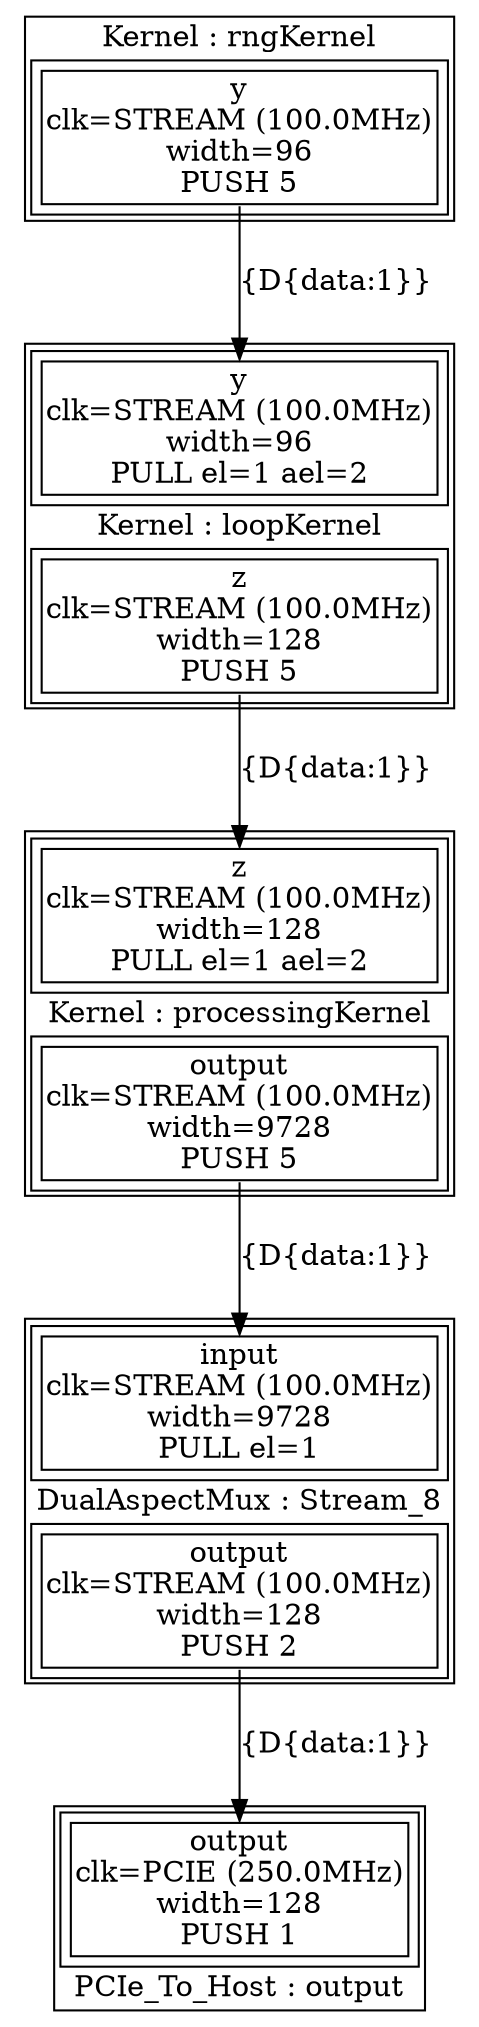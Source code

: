digraph manager_compiler_graph {
rngKernel[shape=plaintext, label=<<TABLE  BORDER="1" CELLPADDING="1" CELLSPACING="1"><TR><TD BGCOLOR="white" BORDER="0" PORT="node_info" ROWSPAN="1" COLSPAN="1">Kernel : rngKernel</TD></TR><TR><TD BGCOLOR="white" BORDER="0" PORT="outputs" ROWSPAN="1" COLSPAN="1"><TABLE  BORDER="1" CELLPADDING="1" CELLSPACING="4"><TR><TD BGCOLOR="white" BORDER="1" PORT="y" ROWSPAN="1" COLSPAN="1">y<BR/>clk=STREAM (100.0MHz)<BR/>width=96<BR/>PUSH 5</TD></TR></TABLE></TD></TR></TABLE>>];
loopKernel[shape=plaintext, label=<<TABLE  BORDER="1" CELLPADDING="1" CELLSPACING="1"><TR><TD BGCOLOR="white" BORDER="0" PORT="inputs" ROWSPAN="1" COLSPAN="1"><TABLE  BORDER="1" CELLPADDING="1" CELLSPACING="4"><TR><TD BGCOLOR="white" BORDER="1" PORT="y" ROWSPAN="1" COLSPAN="1">y<BR/>clk=STREAM (100.0MHz)<BR/>width=96<BR/>PULL el=1 ael=2</TD></TR></TABLE></TD></TR><TR><TD BGCOLOR="white" BORDER="0" PORT="node_info" ROWSPAN="1" COLSPAN="1">Kernel : loopKernel</TD></TR><TR><TD BGCOLOR="white" BORDER="0" PORT="outputs" ROWSPAN="1" COLSPAN="1"><TABLE  BORDER="1" CELLPADDING="1" CELLSPACING="4"><TR><TD BGCOLOR="white" BORDER="1" PORT="z" ROWSPAN="1" COLSPAN="1">z<BR/>clk=STREAM (100.0MHz)<BR/>width=128<BR/>PUSH 5</TD></TR></TABLE></TD></TR></TABLE>>];
processingKernel[shape=plaintext, label=<<TABLE  BORDER="1" CELLPADDING="1" CELLSPACING="1"><TR><TD BGCOLOR="white" BORDER="0" PORT="inputs" ROWSPAN="1" COLSPAN="1"><TABLE  BORDER="1" CELLPADDING="1" CELLSPACING="4"><TR><TD BGCOLOR="white" BORDER="1" PORT="z" ROWSPAN="1" COLSPAN="1">z<BR/>clk=STREAM (100.0MHz)<BR/>width=128<BR/>PULL el=1 ael=2</TD></TR></TABLE></TD></TR><TR><TD BGCOLOR="white" BORDER="0" PORT="node_info" ROWSPAN="1" COLSPAN="1">Kernel : processingKernel</TD></TR><TR><TD BGCOLOR="white" BORDER="0" PORT="outputs" ROWSPAN="1" COLSPAN="1"><TABLE  BORDER="1" CELLPADDING="1" CELLSPACING="4"><TR><TD BGCOLOR="white" BORDER="1" PORT="output" ROWSPAN="1" COLSPAN="1">output<BR/>clk=STREAM (100.0MHz)<BR/>width=9728<BR/>PUSH 5</TD></TR></TABLE></TD></TR></TABLE>>];
output[shape=plaintext, label=<<TABLE  BORDER="1" CELLPADDING="1" CELLSPACING="1"><TR><TD BGCOLOR="white" BORDER="0" PORT="inputs" ROWSPAN="1" COLSPAN="1"><TABLE  BORDER="1" CELLPADDING="1" CELLSPACING="4"><TR><TD BGCOLOR="white" BORDER="1" PORT="output" ROWSPAN="1" COLSPAN="1">output<BR/>clk=PCIE (250.0MHz)<BR/>width=128<BR/>PUSH 1</TD></TR></TABLE></TD></TR><TR><TD BGCOLOR="white" BORDER="0" PORT="node_info" ROWSPAN="1" COLSPAN="1">PCIe_To_Host : output</TD></TR></TABLE>>];
Stream_8[shape=plaintext, label=<<TABLE  BORDER="1" CELLPADDING="1" CELLSPACING="1"><TR><TD BGCOLOR="white" BORDER="0" PORT="inputs" ROWSPAN="1" COLSPAN="1"><TABLE  BORDER="1" CELLPADDING="1" CELLSPACING="4"><TR><TD BGCOLOR="white" BORDER="1" PORT="input" ROWSPAN="1" COLSPAN="1">input<BR/>clk=STREAM (100.0MHz)<BR/>width=9728<BR/>PULL el=1</TD></TR></TABLE></TD></TR><TR><TD BGCOLOR="white" BORDER="0" PORT="node_info" ROWSPAN="1" COLSPAN="1">DualAspectMux : Stream_8</TD></TR><TR><TD BGCOLOR="white" BORDER="0" PORT="outputs" ROWSPAN="1" COLSPAN="1"><TABLE  BORDER="1" CELLPADDING="1" CELLSPACING="4"><TR><TD BGCOLOR="white" BORDER="1" PORT="output" ROWSPAN="1" COLSPAN="1">output<BR/>clk=STREAM (100.0MHz)<BR/>width=128<BR/>PUSH 2</TD></TR></TABLE></TD></TR></TABLE>>];
rngKernel -> loopKernel [headport="y" tailport="y" label="{D{data:1}}"]
loopKernel -> processingKernel [headport="z" tailport="z" label="{D{data:1}}"]
processingKernel -> Stream_8 [headport="input" tailport="output" label="{D{data:1}}"]
Stream_8 -> output [headport="output" tailport="output" label="{D{data:1}}"]
}
